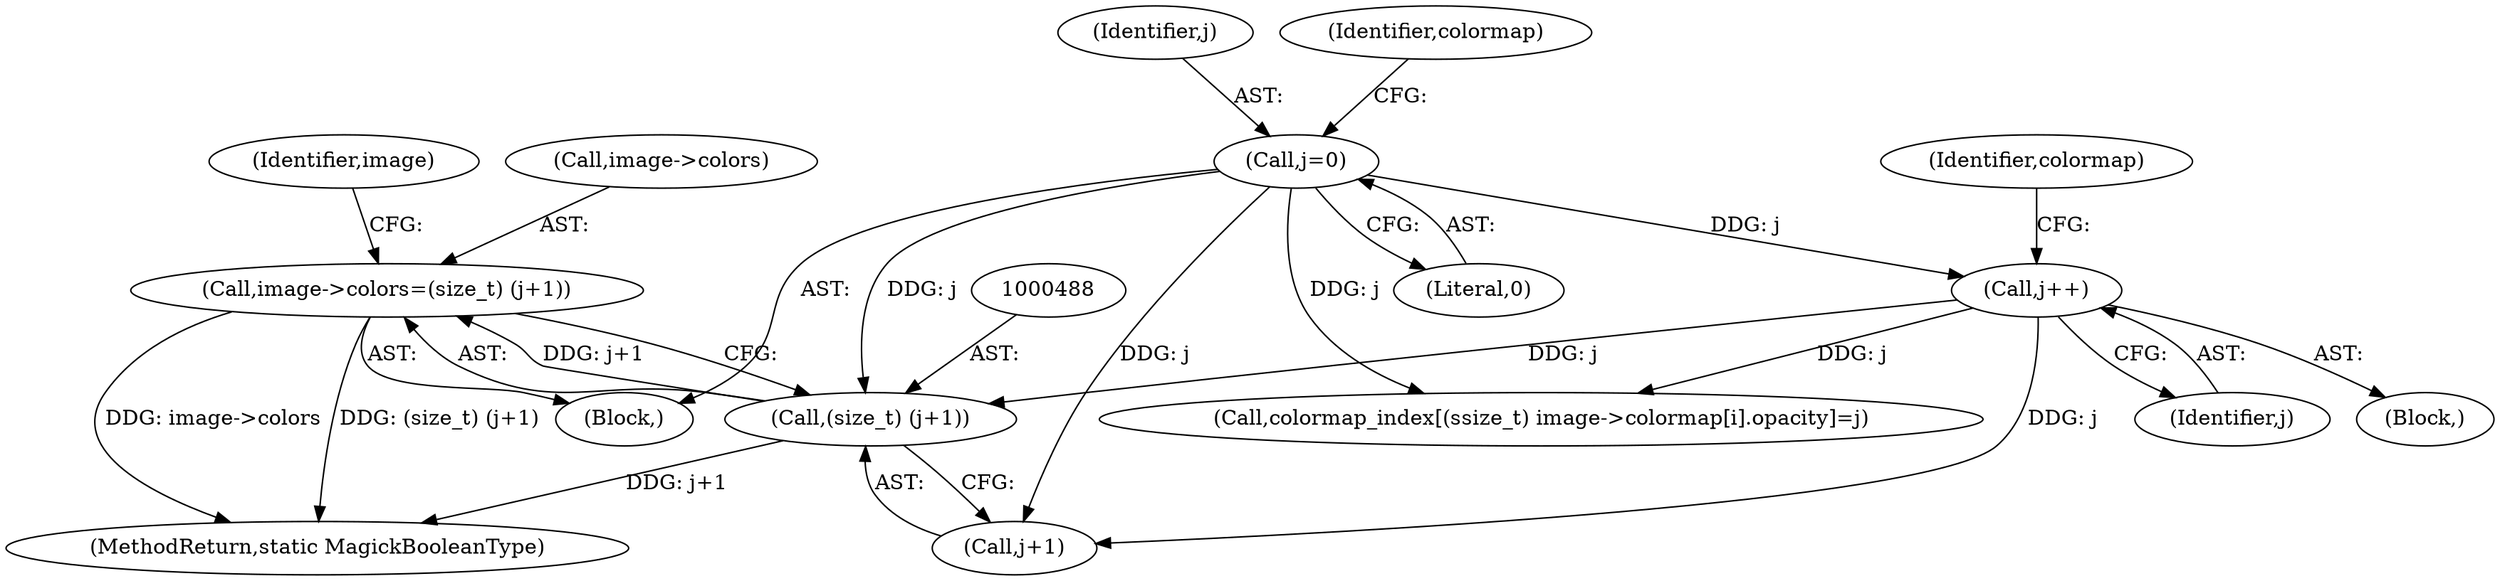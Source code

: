 digraph "0_ImageMagick_db1ffb6cf44bcfe5c4d5fcf9d9109ded5617387f_1@pointer" {
"1000483" [label="(Call,image->colors=(size_t) (j+1))"];
"1000487" [label="(Call,(size_t) (j+1))"];
"1000417" [label="(Call,j=0)"];
"1000459" [label="(Call,j++)"];
"1000460" [label="(Identifier,j)"];
"1000419" [label="(Literal,0)"];
"1000483" [label="(Call,image->colors=(size_t) (j+1))"];
"1000487" [label="(Call,(size_t) (j+1))"];
"1000463" [label="(Identifier,colormap)"];
"1000458" [label="(Block,)"];
"1000489" [label="(Call,j+1)"];
"1000417" [label="(Call,j=0)"];
"1000484" [label="(Call,image->colors)"];
"1000633" [label="(MethodReturn,static MagickBooleanType)"];
"1000459" [label="(Call,j++)"];
"1000470" [label="(Call,colormap_index[(ssize_t) image->colormap[i].opacity]=j)"];
"1000418" [label="(Identifier,j)"];
"1000102" [label="(Block,)"];
"1000494" [label="(Identifier,image)"];
"1000422" [label="(Identifier,colormap)"];
"1000483" -> "1000102"  [label="AST: "];
"1000483" -> "1000487"  [label="CFG: "];
"1000484" -> "1000483"  [label="AST: "];
"1000487" -> "1000483"  [label="AST: "];
"1000494" -> "1000483"  [label="CFG: "];
"1000483" -> "1000633"  [label="DDG: (size_t) (j+1)"];
"1000483" -> "1000633"  [label="DDG: image->colors"];
"1000487" -> "1000483"  [label="DDG: j+1"];
"1000487" -> "1000489"  [label="CFG: "];
"1000488" -> "1000487"  [label="AST: "];
"1000489" -> "1000487"  [label="AST: "];
"1000487" -> "1000633"  [label="DDG: j+1"];
"1000417" -> "1000487"  [label="DDG: j"];
"1000459" -> "1000487"  [label="DDG: j"];
"1000417" -> "1000102"  [label="AST: "];
"1000417" -> "1000419"  [label="CFG: "];
"1000418" -> "1000417"  [label="AST: "];
"1000419" -> "1000417"  [label="AST: "];
"1000422" -> "1000417"  [label="CFG: "];
"1000417" -> "1000459"  [label="DDG: j"];
"1000417" -> "1000470"  [label="DDG: j"];
"1000417" -> "1000489"  [label="DDG: j"];
"1000459" -> "1000458"  [label="AST: "];
"1000459" -> "1000460"  [label="CFG: "];
"1000460" -> "1000459"  [label="AST: "];
"1000463" -> "1000459"  [label="CFG: "];
"1000459" -> "1000470"  [label="DDG: j"];
"1000459" -> "1000489"  [label="DDG: j"];
}

